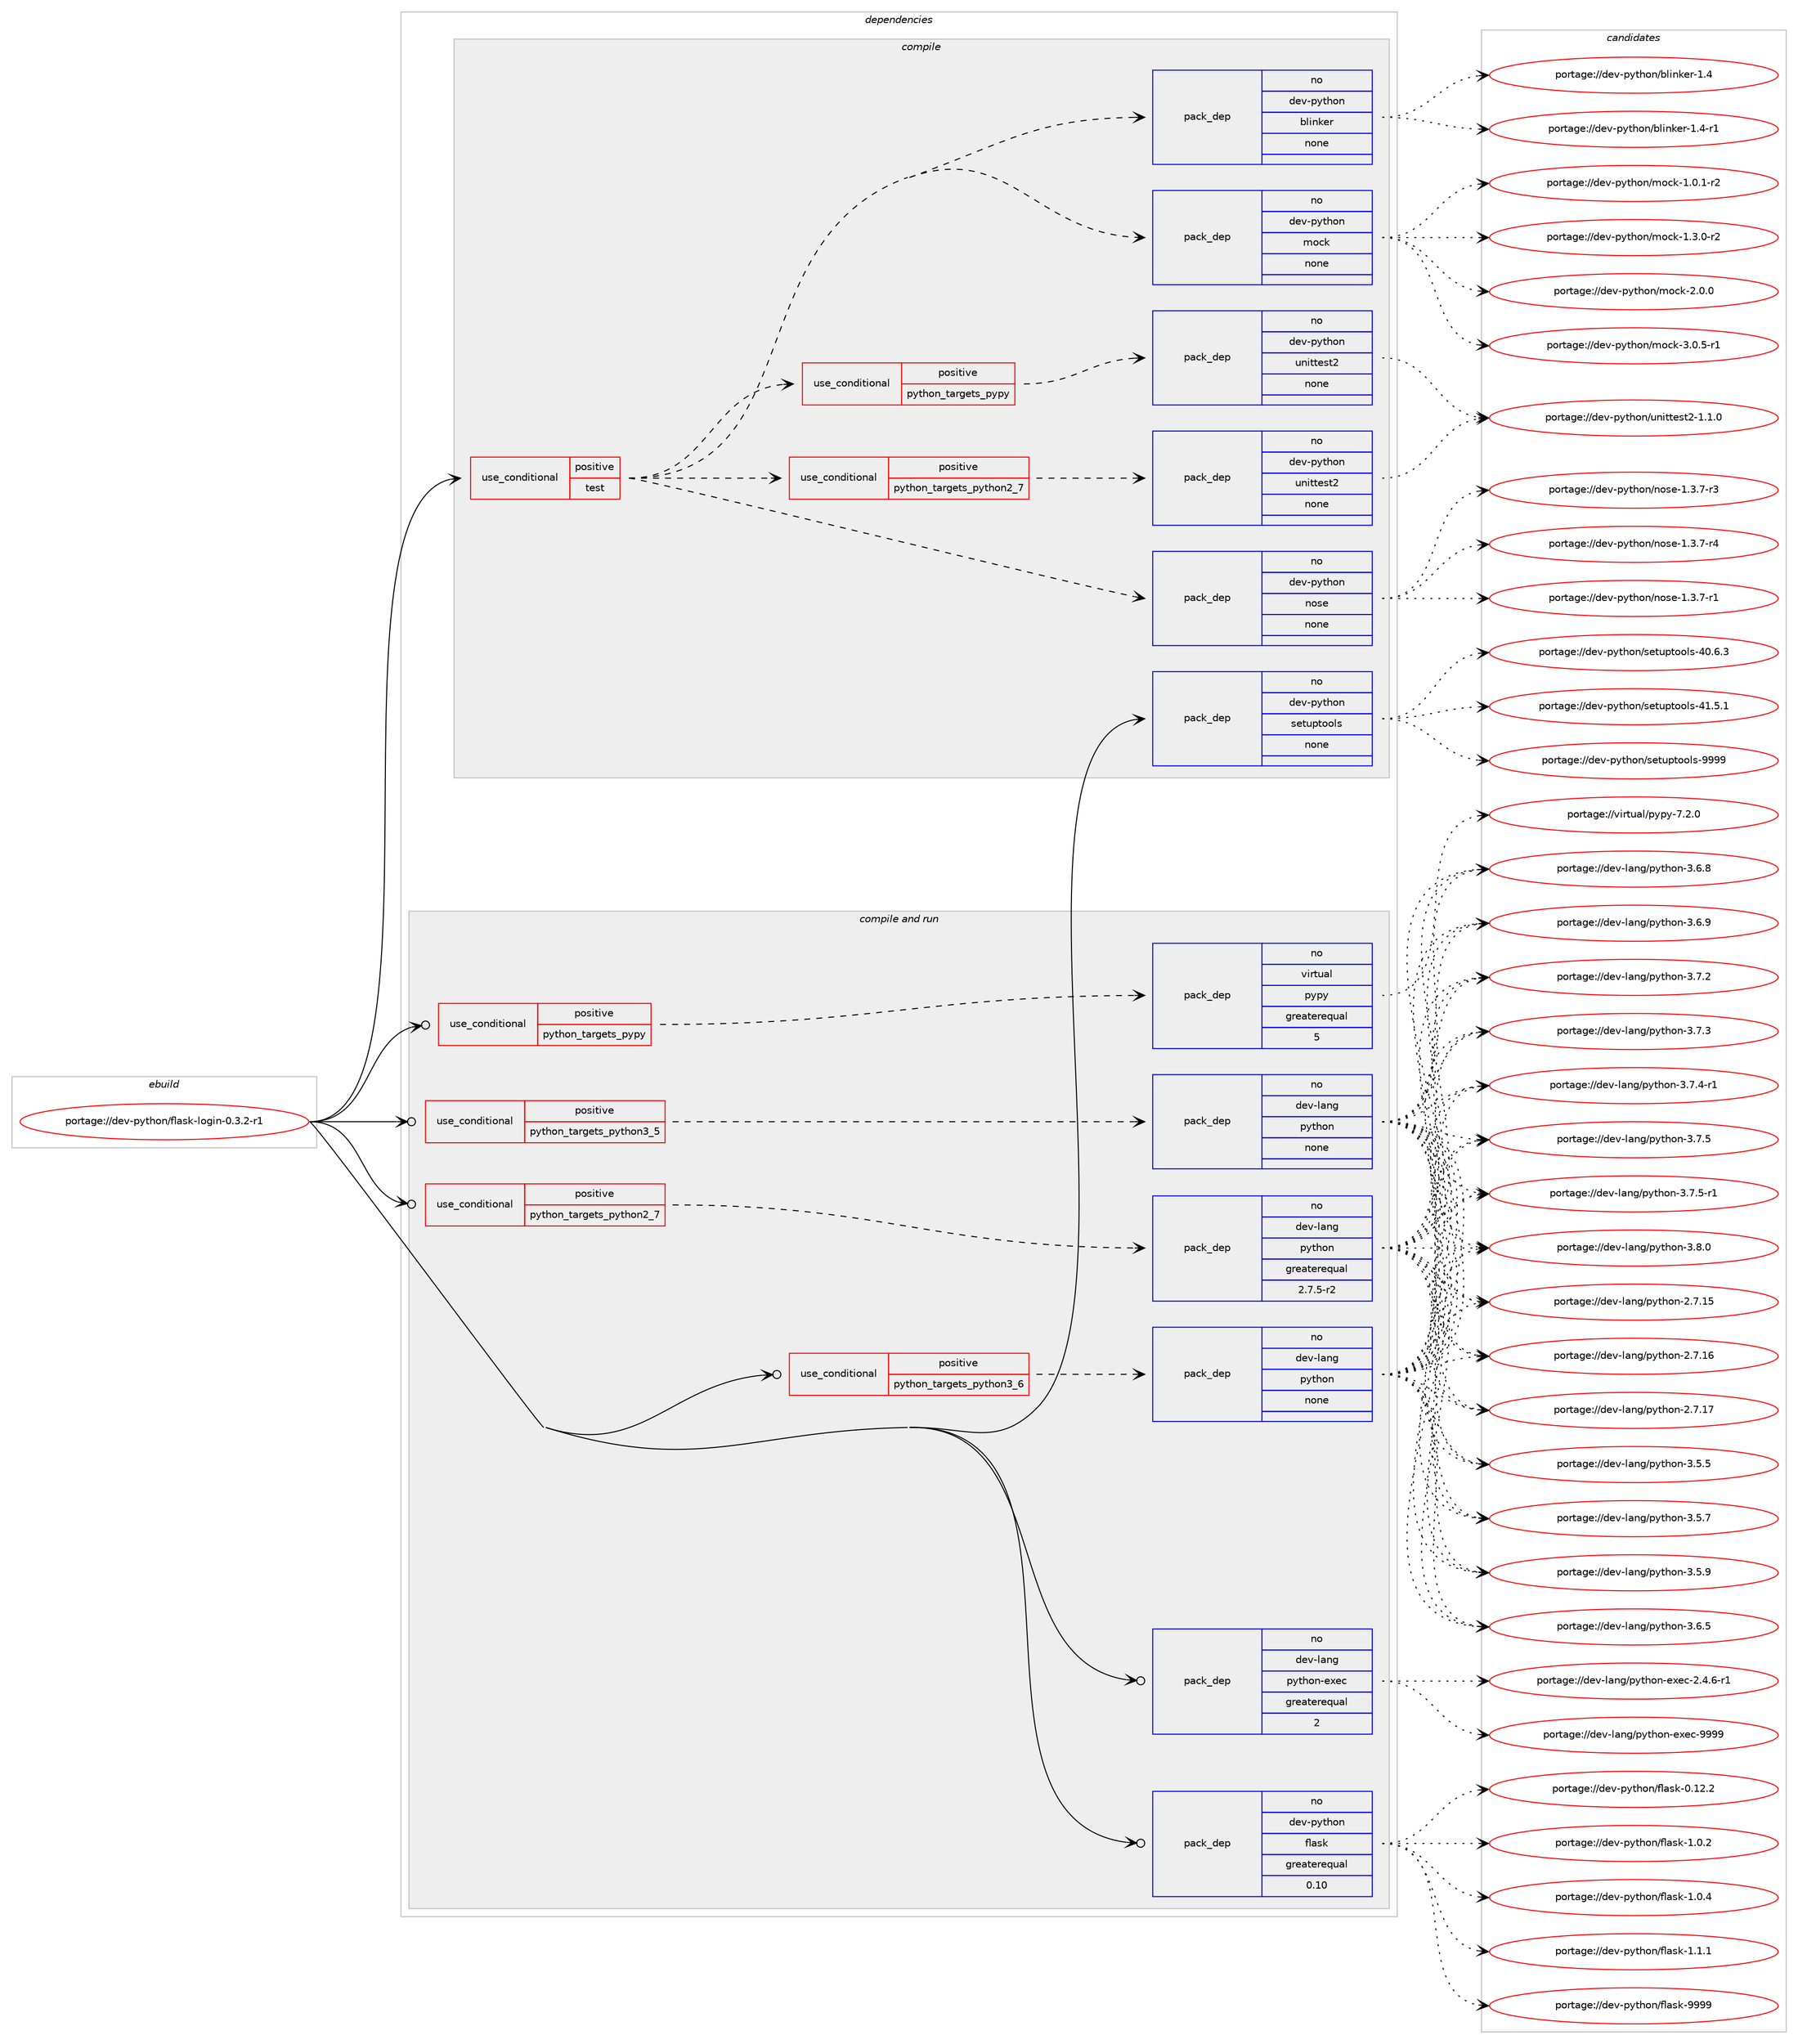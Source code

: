 digraph prolog {

# *************
# Graph options
# *************

newrank=true;
concentrate=true;
compound=true;
graph [rankdir=LR,fontname=Helvetica,fontsize=10,ranksep=1.5];#, ranksep=2.5, nodesep=0.2];
edge  [arrowhead=vee];
node  [fontname=Helvetica,fontsize=10];

# **********
# The ebuild
# **********

subgraph cluster_leftcol {
color=gray;
rank=same;
label=<<i>ebuild</i>>;
id [label="portage://dev-python/flask-login-0.3.2-r1", color=red, width=4, href="../dev-python/flask-login-0.3.2-r1.svg"];
}

# ****************
# The dependencies
# ****************

subgraph cluster_midcol {
color=gray;
label=<<i>dependencies</i>>;
subgraph cluster_compile {
fillcolor="#eeeeee";
style=filled;
label=<<i>compile</i>>;
subgraph cond28729 {
dependency139795 [label=<<TABLE BORDER="0" CELLBORDER="1" CELLSPACING="0" CELLPADDING="4"><TR><TD ROWSPAN="3" CELLPADDING="10">use_conditional</TD></TR><TR><TD>positive</TD></TR><TR><TD>test</TD></TR></TABLE>>, shape=none, color=red];
subgraph pack107750 {
dependency139796 [label=<<TABLE BORDER="0" CELLBORDER="1" CELLSPACING="0" CELLPADDING="4" WIDTH="220"><TR><TD ROWSPAN="6" CELLPADDING="30">pack_dep</TD></TR><TR><TD WIDTH="110">no</TD></TR><TR><TD>dev-python</TD></TR><TR><TD>nose</TD></TR><TR><TD>none</TD></TR><TR><TD></TD></TR></TABLE>>, shape=none, color=blue];
}
dependency139795:e -> dependency139796:w [weight=20,style="dashed",arrowhead="vee"];
subgraph pack107751 {
dependency139797 [label=<<TABLE BORDER="0" CELLBORDER="1" CELLSPACING="0" CELLPADDING="4" WIDTH="220"><TR><TD ROWSPAN="6" CELLPADDING="30">pack_dep</TD></TR><TR><TD WIDTH="110">no</TD></TR><TR><TD>dev-python</TD></TR><TR><TD>mock</TD></TR><TR><TD>none</TD></TR><TR><TD></TD></TR></TABLE>>, shape=none, color=blue];
}
dependency139795:e -> dependency139797:w [weight=20,style="dashed",arrowhead="vee"];
subgraph pack107752 {
dependency139798 [label=<<TABLE BORDER="0" CELLBORDER="1" CELLSPACING="0" CELLPADDING="4" WIDTH="220"><TR><TD ROWSPAN="6" CELLPADDING="30">pack_dep</TD></TR><TR><TD WIDTH="110">no</TD></TR><TR><TD>dev-python</TD></TR><TR><TD>blinker</TD></TR><TR><TD>none</TD></TR><TR><TD></TD></TR></TABLE>>, shape=none, color=blue];
}
dependency139795:e -> dependency139798:w [weight=20,style="dashed",arrowhead="vee"];
subgraph cond28730 {
dependency139799 [label=<<TABLE BORDER="0" CELLBORDER="1" CELLSPACING="0" CELLPADDING="4"><TR><TD ROWSPAN="3" CELLPADDING="10">use_conditional</TD></TR><TR><TD>positive</TD></TR><TR><TD>python_targets_pypy</TD></TR></TABLE>>, shape=none, color=red];
subgraph pack107753 {
dependency139800 [label=<<TABLE BORDER="0" CELLBORDER="1" CELLSPACING="0" CELLPADDING="4" WIDTH="220"><TR><TD ROWSPAN="6" CELLPADDING="30">pack_dep</TD></TR><TR><TD WIDTH="110">no</TD></TR><TR><TD>dev-python</TD></TR><TR><TD>unittest2</TD></TR><TR><TD>none</TD></TR><TR><TD></TD></TR></TABLE>>, shape=none, color=blue];
}
dependency139799:e -> dependency139800:w [weight=20,style="dashed",arrowhead="vee"];
}
dependency139795:e -> dependency139799:w [weight=20,style="dashed",arrowhead="vee"];
subgraph cond28731 {
dependency139801 [label=<<TABLE BORDER="0" CELLBORDER="1" CELLSPACING="0" CELLPADDING="4"><TR><TD ROWSPAN="3" CELLPADDING="10">use_conditional</TD></TR><TR><TD>positive</TD></TR><TR><TD>python_targets_python2_7</TD></TR></TABLE>>, shape=none, color=red];
subgraph pack107754 {
dependency139802 [label=<<TABLE BORDER="0" CELLBORDER="1" CELLSPACING="0" CELLPADDING="4" WIDTH="220"><TR><TD ROWSPAN="6" CELLPADDING="30">pack_dep</TD></TR><TR><TD WIDTH="110">no</TD></TR><TR><TD>dev-python</TD></TR><TR><TD>unittest2</TD></TR><TR><TD>none</TD></TR><TR><TD></TD></TR></TABLE>>, shape=none, color=blue];
}
dependency139801:e -> dependency139802:w [weight=20,style="dashed",arrowhead="vee"];
}
dependency139795:e -> dependency139801:w [weight=20,style="dashed",arrowhead="vee"];
}
id:e -> dependency139795:w [weight=20,style="solid",arrowhead="vee"];
subgraph pack107755 {
dependency139803 [label=<<TABLE BORDER="0" CELLBORDER="1" CELLSPACING="0" CELLPADDING="4" WIDTH="220"><TR><TD ROWSPAN="6" CELLPADDING="30">pack_dep</TD></TR><TR><TD WIDTH="110">no</TD></TR><TR><TD>dev-python</TD></TR><TR><TD>setuptools</TD></TR><TR><TD>none</TD></TR><TR><TD></TD></TR></TABLE>>, shape=none, color=blue];
}
id:e -> dependency139803:w [weight=20,style="solid",arrowhead="vee"];
}
subgraph cluster_compileandrun {
fillcolor="#eeeeee";
style=filled;
label=<<i>compile and run</i>>;
subgraph cond28732 {
dependency139804 [label=<<TABLE BORDER="0" CELLBORDER="1" CELLSPACING="0" CELLPADDING="4"><TR><TD ROWSPAN="3" CELLPADDING="10">use_conditional</TD></TR><TR><TD>positive</TD></TR><TR><TD>python_targets_pypy</TD></TR></TABLE>>, shape=none, color=red];
subgraph pack107756 {
dependency139805 [label=<<TABLE BORDER="0" CELLBORDER="1" CELLSPACING="0" CELLPADDING="4" WIDTH="220"><TR><TD ROWSPAN="6" CELLPADDING="30">pack_dep</TD></TR><TR><TD WIDTH="110">no</TD></TR><TR><TD>virtual</TD></TR><TR><TD>pypy</TD></TR><TR><TD>greaterequal</TD></TR><TR><TD>5</TD></TR></TABLE>>, shape=none, color=blue];
}
dependency139804:e -> dependency139805:w [weight=20,style="dashed",arrowhead="vee"];
}
id:e -> dependency139804:w [weight=20,style="solid",arrowhead="odotvee"];
subgraph cond28733 {
dependency139806 [label=<<TABLE BORDER="0" CELLBORDER="1" CELLSPACING="0" CELLPADDING="4"><TR><TD ROWSPAN="3" CELLPADDING="10">use_conditional</TD></TR><TR><TD>positive</TD></TR><TR><TD>python_targets_python2_7</TD></TR></TABLE>>, shape=none, color=red];
subgraph pack107757 {
dependency139807 [label=<<TABLE BORDER="0" CELLBORDER="1" CELLSPACING="0" CELLPADDING="4" WIDTH="220"><TR><TD ROWSPAN="6" CELLPADDING="30">pack_dep</TD></TR><TR><TD WIDTH="110">no</TD></TR><TR><TD>dev-lang</TD></TR><TR><TD>python</TD></TR><TR><TD>greaterequal</TD></TR><TR><TD>2.7.5-r2</TD></TR></TABLE>>, shape=none, color=blue];
}
dependency139806:e -> dependency139807:w [weight=20,style="dashed",arrowhead="vee"];
}
id:e -> dependency139806:w [weight=20,style="solid",arrowhead="odotvee"];
subgraph cond28734 {
dependency139808 [label=<<TABLE BORDER="0" CELLBORDER="1" CELLSPACING="0" CELLPADDING="4"><TR><TD ROWSPAN="3" CELLPADDING="10">use_conditional</TD></TR><TR><TD>positive</TD></TR><TR><TD>python_targets_python3_5</TD></TR></TABLE>>, shape=none, color=red];
subgraph pack107758 {
dependency139809 [label=<<TABLE BORDER="0" CELLBORDER="1" CELLSPACING="0" CELLPADDING="4" WIDTH="220"><TR><TD ROWSPAN="6" CELLPADDING="30">pack_dep</TD></TR><TR><TD WIDTH="110">no</TD></TR><TR><TD>dev-lang</TD></TR><TR><TD>python</TD></TR><TR><TD>none</TD></TR><TR><TD></TD></TR></TABLE>>, shape=none, color=blue];
}
dependency139808:e -> dependency139809:w [weight=20,style="dashed",arrowhead="vee"];
}
id:e -> dependency139808:w [weight=20,style="solid",arrowhead="odotvee"];
subgraph cond28735 {
dependency139810 [label=<<TABLE BORDER="0" CELLBORDER="1" CELLSPACING="0" CELLPADDING="4"><TR><TD ROWSPAN="3" CELLPADDING="10">use_conditional</TD></TR><TR><TD>positive</TD></TR><TR><TD>python_targets_python3_6</TD></TR></TABLE>>, shape=none, color=red];
subgraph pack107759 {
dependency139811 [label=<<TABLE BORDER="0" CELLBORDER="1" CELLSPACING="0" CELLPADDING="4" WIDTH="220"><TR><TD ROWSPAN="6" CELLPADDING="30">pack_dep</TD></TR><TR><TD WIDTH="110">no</TD></TR><TR><TD>dev-lang</TD></TR><TR><TD>python</TD></TR><TR><TD>none</TD></TR><TR><TD></TD></TR></TABLE>>, shape=none, color=blue];
}
dependency139810:e -> dependency139811:w [weight=20,style="dashed",arrowhead="vee"];
}
id:e -> dependency139810:w [weight=20,style="solid",arrowhead="odotvee"];
subgraph pack107760 {
dependency139812 [label=<<TABLE BORDER="0" CELLBORDER="1" CELLSPACING="0" CELLPADDING="4" WIDTH="220"><TR><TD ROWSPAN="6" CELLPADDING="30">pack_dep</TD></TR><TR><TD WIDTH="110">no</TD></TR><TR><TD>dev-lang</TD></TR><TR><TD>python-exec</TD></TR><TR><TD>greaterequal</TD></TR><TR><TD>2</TD></TR></TABLE>>, shape=none, color=blue];
}
id:e -> dependency139812:w [weight=20,style="solid",arrowhead="odotvee"];
subgraph pack107761 {
dependency139813 [label=<<TABLE BORDER="0" CELLBORDER="1" CELLSPACING="0" CELLPADDING="4" WIDTH="220"><TR><TD ROWSPAN="6" CELLPADDING="30">pack_dep</TD></TR><TR><TD WIDTH="110">no</TD></TR><TR><TD>dev-python</TD></TR><TR><TD>flask</TD></TR><TR><TD>greaterequal</TD></TR><TR><TD>0.10</TD></TR></TABLE>>, shape=none, color=blue];
}
id:e -> dependency139813:w [weight=20,style="solid",arrowhead="odotvee"];
}
subgraph cluster_run {
fillcolor="#eeeeee";
style=filled;
label=<<i>run</i>>;
}
}

# **************
# The candidates
# **************

subgraph cluster_choices {
rank=same;
color=gray;
label=<<i>candidates</i>>;

subgraph choice107750 {
color=black;
nodesep=1;
choiceportage10010111845112121116104111110471101111151014549465146554511449 [label="portage://dev-python/nose-1.3.7-r1", color=red, width=4,href="../dev-python/nose-1.3.7-r1.svg"];
choiceportage10010111845112121116104111110471101111151014549465146554511451 [label="portage://dev-python/nose-1.3.7-r3", color=red, width=4,href="../dev-python/nose-1.3.7-r3.svg"];
choiceportage10010111845112121116104111110471101111151014549465146554511452 [label="portage://dev-python/nose-1.3.7-r4", color=red, width=4,href="../dev-python/nose-1.3.7-r4.svg"];
dependency139796:e -> choiceportage10010111845112121116104111110471101111151014549465146554511449:w [style=dotted,weight="100"];
dependency139796:e -> choiceportage10010111845112121116104111110471101111151014549465146554511451:w [style=dotted,weight="100"];
dependency139796:e -> choiceportage10010111845112121116104111110471101111151014549465146554511452:w [style=dotted,weight="100"];
}
subgraph choice107751 {
color=black;
nodesep=1;
choiceportage1001011184511212111610411111047109111991074549464846494511450 [label="portage://dev-python/mock-1.0.1-r2", color=red, width=4,href="../dev-python/mock-1.0.1-r2.svg"];
choiceportage1001011184511212111610411111047109111991074549465146484511450 [label="portage://dev-python/mock-1.3.0-r2", color=red, width=4,href="../dev-python/mock-1.3.0-r2.svg"];
choiceportage100101118451121211161041111104710911199107455046484648 [label="portage://dev-python/mock-2.0.0", color=red, width=4,href="../dev-python/mock-2.0.0.svg"];
choiceportage1001011184511212111610411111047109111991074551464846534511449 [label="portage://dev-python/mock-3.0.5-r1", color=red, width=4,href="../dev-python/mock-3.0.5-r1.svg"];
dependency139797:e -> choiceportage1001011184511212111610411111047109111991074549464846494511450:w [style=dotted,weight="100"];
dependency139797:e -> choiceportage1001011184511212111610411111047109111991074549465146484511450:w [style=dotted,weight="100"];
dependency139797:e -> choiceportage100101118451121211161041111104710911199107455046484648:w [style=dotted,weight="100"];
dependency139797:e -> choiceportage1001011184511212111610411111047109111991074551464846534511449:w [style=dotted,weight="100"];
}
subgraph choice107752 {
color=black;
nodesep=1;
choiceportage10010111845112121116104111110479810810511010710111445494652 [label="portage://dev-python/blinker-1.4", color=red, width=4,href="../dev-python/blinker-1.4.svg"];
choiceportage100101118451121211161041111104798108105110107101114454946524511449 [label="portage://dev-python/blinker-1.4-r1", color=red, width=4,href="../dev-python/blinker-1.4-r1.svg"];
dependency139798:e -> choiceportage10010111845112121116104111110479810810511010710111445494652:w [style=dotted,weight="100"];
dependency139798:e -> choiceportage100101118451121211161041111104798108105110107101114454946524511449:w [style=dotted,weight="100"];
}
subgraph choice107753 {
color=black;
nodesep=1;
choiceportage100101118451121211161041111104711711010511611610111511650454946494648 [label="portage://dev-python/unittest2-1.1.0", color=red, width=4,href="../dev-python/unittest2-1.1.0.svg"];
dependency139800:e -> choiceportage100101118451121211161041111104711711010511611610111511650454946494648:w [style=dotted,weight="100"];
}
subgraph choice107754 {
color=black;
nodesep=1;
choiceportage100101118451121211161041111104711711010511611610111511650454946494648 [label="portage://dev-python/unittest2-1.1.0", color=red, width=4,href="../dev-python/unittest2-1.1.0.svg"];
dependency139802:e -> choiceportage100101118451121211161041111104711711010511611610111511650454946494648:w [style=dotted,weight="100"];
}
subgraph choice107755 {
color=black;
nodesep=1;
choiceportage100101118451121211161041111104711510111611711211611111110811545524846544651 [label="portage://dev-python/setuptools-40.6.3", color=red, width=4,href="../dev-python/setuptools-40.6.3.svg"];
choiceportage100101118451121211161041111104711510111611711211611111110811545524946534649 [label="portage://dev-python/setuptools-41.5.1", color=red, width=4,href="../dev-python/setuptools-41.5.1.svg"];
choiceportage10010111845112121116104111110471151011161171121161111111081154557575757 [label="portage://dev-python/setuptools-9999", color=red, width=4,href="../dev-python/setuptools-9999.svg"];
dependency139803:e -> choiceportage100101118451121211161041111104711510111611711211611111110811545524846544651:w [style=dotted,weight="100"];
dependency139803:e -> choiceportage100101118451121211161041111104711510111611711211611111110811545524946534649:w [style=dotted,weight="100"];
dependency139803:e -> choiceportage10010111845112121116104111110471151011161171121161111111081154557575757:w [style=dotted,weight="100"];
}
subgraph choice107756 {
color=black;
nodesep=1;
choiceportage1181051141161179710847112121112121455546504648 [label="portage://virtual/pypy-7.2.0", color=red, width=4,href="../virtual/pypy-7.2.0.svg"];
dependency139805:e -> choiceportage1181051141161179710847112121112121455546504648:w [style=dotted,weight="100"];
}
subgraph choice107757 {
color=black;
nodesep=1;
choiceportage10010111845108971101034711212111610411111045504655464953 [label="portage://dev-lang/python-2.7.15", color=red, width=4,href="../dev-lang/python-2.7.15.svg"];
choiceportage10010111845108971101034711212111610411111045504655464954 [label="portage://dev-lang/python-2.7.16", color=red, width=4,href="../dev-lang/python-2.7.16.svg"];
choiceportage10010111845108971101034711212111610411111045504655464955 [label="portage://dev-lang/python-2.7.17", color=red, width=4,href="../dev-lang/python-2.7.17.svg"];
choiceportage100101118451089711010347112121116104111110455146534653 [label="portage://dev-lang/python-3.5.5", color=red, width=4,href="../dev-lang/python-3.5.5.svg"];
choiceportage100101118451089711010347112121116104111110455146534655 [label="portage://dev-lang/python-3.5.7", color=red, width=4,href="../dev-lang/python-3.5.7.svg"];
choiceportage100101118451089711010347112121116104111110455146534657 [label="portage://dev-lang/python-3.5.9", color=red, width=4,href="../dev-lang/python-3.5.9.svg"];
choiceportage100101118451089711010347112121116104111110455146544653 [label="portage://dev-lang/python-3.6.5", color=red, width=4,href="../dev-lang/python-3.6.5.svg"];
choiceportage100101118451089711010347112121116104111110455146544656 [label="portage://dev-lang/python-3.6.8", color=red, width=4,href="../dev-lang/python-3.6.8.svg"];
choiceportage100101118451089711010347112121116104111110455146544657 [label="portage://dev-lang/python-3.6.9", color=red, width=4,href="../dev-lang/python-3.6.9.svg"];
choiceportage100101118451089711010347112121116104111110455146554650 [label="portage://dev-lang/python-3.7.2", color=red, width=4,href="../dev-lang/python-3.7.2.svg"];
choiceportage100101118451089711010347112121116104111110455146554651 [label="portage://dev-lang/python-3.7.3", color=red, width=4,href="../dev-lang/python-3.7.3.svg"];
choiceportage1001011184510897110103471121211161041111104551465546524511449 [label="portage://dev-lang/python-3.7.4-r1", color=red, width=4,href="../dev-lang/python-3.7.4-r1.svg"];
choiceportage100101118451089711010347112121116104111110455146554653 [label="portage://dev-lang/python-3.7.5", color=red, width=4,href="../dev-lang/python-3.7.5.svg"];
choiceportage1001011184510897110103471121211161041111104551465546534511449 [label="portage://dev-lang/python-3.7.5-r1", color=red, width=4,href="../dev-lang/python-3.7.5-r1.svg"];
choiceportage100101118451089711010347112121116104111110455146564648 [label="portage://dev-lang/python-3.8.0", color=red, width=4,href="../dev-lang/python-3.8.0.svg"];
dependency139807:e -> choiceportage10010111845108971101034711212111610411111045504655464953:w [style=dotted,weight="100"];
dependency139807:e -> choiceportage10010111845108971101034711212111610411111045504655464954:w [style=dotted,weight="100"];
dependency139807:e -> choiceportage10010111845108971101034711212111610411111045504655464955:w [style=dotted,weight="100"];
dependency139807:e -> choiceportage100101118451089711010347112121116104111110455146534653:w [style=dotted,weight="100"];
dependency139807:e -> choiceportage100101118451089711010347112121116104111110455146534655:w [style=dotted,weight="100"];
dependency139807:e -> choiceportage100101118451089711010347112121116104111110455146534657:w [style=dotted,weight="100"];
dependency139807:e -> choiceportage100101118451089711010347112121116104111110455146544653:w [style=dotted,weight="100"];
dependency139807:e -> choiceportage100101118451089711010347112121116104111110455146544656:w [style=dotted,weight="100"];
dependency139807:e -> choiceportage100101118451089711010347112121116104111110455146544657:w [style=dotted,weight="100"];
dependency139807:e -> choiceportage100101118451089711010347112121116104111110455146554650:w [style=dotted,weight="100"];
dependency139807:e -> choiceportage100101118451089711010347112121116104111110455146554651:w [style=dotted,weight="100"];
dependency139807:e -> choiceportage1001011184510897110103471121211161041111104551465546524511449:w [style=dotted,weight="100"];
dependency139807:e -> choiceportage100101118451089711010347112121116104111110455146554653:w [style=dotted,weight="100"];
dependency139807:e -> choiceportage1001011184510897110103471121211161041111104551465546534511449:w [style=dotted,weight="100"];
dependency139807:e -> choiceportage100101118451089711010347112121116104111110455146564648:w [style=dotted,weight="100"];
}
subgraph choice107758 {
color=black;
nodesep=1;
choiceportage10010111845108971101034711212111610411111045504655464953 [label="portage://dev-lang/python-2.7.15", color=red, width=4,href="../dev-lang/python-2.7.15.svg"];
choiceportage10010111845108971101034711212111610411111045504655464954 [label="portage://dev-lang/python-2.7.16", color=red, width=4,href="../dev-lang/python-2.7.16.svg"];
choiceportage10010111845108971101034711212111610411111045504655464955 [label="portage://dev-lang/python-2.7.17", color=red, width=4,href="../dev-lang/python-2.7.17.svg"];
choiceportage100101118451089711010347112121116104111110455146534653 [label="portage://dev-lang/python-3.5.5", color=red, width=4,href="../dev-lang/python-3.5.5.svg"];
choiceportage100101118451089711010347112121116104111110455146534655 [label="portage://dev-lang/python-3.5.7", color=red, width=4,href="../dev-lang/python-3.5.7.svg"];
choiceportage100101118451089711010347112121116104111110455146534657 [label="portage://dev-lang/python-3.5.9", color=red, width=4,href="../dev-lang/python-3.5.9.svg"];
choiceportage100101118451089711010347112121116104111110455146544653 [label="portage://dev-lang/python-3.6.5", color=red, width=4,href="../dev-lang/python-3.6.5.svg"];
choiceportage100101118451089711010347112121116104111110455146544656 [label="portage://dev-lang/python-3.6.8", color=red, width=4,href="../dev-lang/python-3.6.8.svg"];
choiceportage100101118451089711010347112121116104111110455146544657 [label="portage://dev-lang/python-3.6.9", color=red, width=4,href="../dev-lang/python-3.6.9.svg"];
choiceportage100101118451089711010347112121116104111110455146554650 [label="portage://dev-lang/python-3.7.2", color=red, width=4,href="../dev-lang/python-3.7.2.svg"];
choiceportage100101118451089711010347112121116104111110455146554651 [label="portage://dev-lang/python-3.7.3", color=red, width=4,href="../dev-lang/python-3.7.3.svg"];
choiceportage1001011184510897110103471121211161041111104551465546524511449 [label="portage://dev-lang/python-3.7.4-r1", color=red, width=4,href="../dev-lang/python-3.7.4-r1.svg"];
choiceportage100101118451089711010347112121116104111110455146554653 [label="portage://dev-lang/python-3.7.5", color=red, width=4,href="../dev-lang/python-3.7.5.svg"];
choiceportage1001011184510897110103471121211161041111104551465546534511449 [label="portage://dev-lang/python-3.7.5-r1", color=red, width=4,href="../dev-lang/python-3.7.5-r1.svg"];
choiceportage100101118451089711010347112121116104111110455146564648 [label="portage://dev-lang/python-3.8.0", color=red, width=4,href="../dev-lang/python-3.8.0.svg"];
dependency139809:e -> choiceportage10010111845108971101034711212111610411111045504655464953:w [style=dotted,weight="100"];
dependency139809:e -> choiceportage10010111845108971101034711212111610411111045504655464954:w [style=dotted,weight="100"];
dependency139809:e -> choiceportage10010111845108971101034711212111610411111045504655464955:w [style=dotted,weight="100"];
dependency139809:e -> choiceportage100101118451089711010347112121116104111110455146534653:w [style=dotted,weight="100"];
dependency139809:e -> choiceportage100101118451089711010347112121116104111110455146534655:w [style=dotted,weight="100"];
dependency139809:e -> choiceportage100101118451089711010347112121116104111110455146534657:w [style=dotted,weight="100"];
dependency139809:e -> choiceportage100101118451089711010347112121116104111110455146544653:w [style=dotted,weight="100"];
dependency139809:e -> choiceportage100101118451089711010347112121116104111110455146544656:w [style=dotted,weight="100"];
dependency139809:e -> choiceportage100101118451089711010347112121116104111110455146544657:w [style=dotted,weight="100"];
dependency139809:e -> choiceportage100101118451089711010347112121116104111110455146554650:w [style=dotted,weight="100"];
dependency139809:e -> choiceportage100101118451089711010347112121116104111110455146554651:w [style=dotted,weight="100"];
dependency139809:e -> choiceportage1001011184510897110103471121211161041111104551465546524511449:w [style=dotted,weight="100"];
dependency139809:e -> choiceportage100101118451089711010347112121116104111110455146554653:w [style=dotted,weight="100"];
dependency139809:e -> choiceportage1001011184510897110103471121211161041111104551465546534511449:w [style=dotted,weight="100"];
dependency139809:e -> choiceportage100101118451089711010347112121116104111110455146564648:w [style=dotted,weight="100"];
}
subgraph choice107759 {
color=black;
nodesep=1;
choiceportage10010111845108971101034711212111610411111045504655464953 [label="portage://dev-lang/python-2.7.15", color=red, width=4,href="../dev-lang/python-2.7.15.svg"];
choiceportage10010111845108971101034711212111610411111045504655464954 [label="portage://dev-lang/python-2.7.16", color=red, width=4,href="../dev-lang/python-2.7.16.svg"];
choiceportage10010111845108971101034711212111610411111045504655464955 [label="portage://dev-lang/python-2.7.17", color=red, width=4,href="../dev-lang/python-2.7.17.svg"];
choiceportage100101118451089711010347112121116104111110455146534653 [label="portage://dev-lang/python-3.5.5", color=red, width=4,href="../dev-lang/python-3.5.5.svg"];
choiceportage100101118451089711010347112121116104111110455146534655 [label="portage://dev-lang/python-3.5.7", color=red, width=4,href="../dev-lang/python-3.5.7.svg"];
choiceportage100101118451089711010347112121116104111110455146534657 [label="portage://dev-lang/python-3.5.9", color=red, width=4,href="../dev-lang/python-3.5.9.svg"];
choiceportage100101118451089711010347112121116104111110455146544653 [label="portage://dev-lang/python-3.6.5", color=red, width=4,href="../dev-lang/python-3.6.5.svg"];
choiceportage100101118451089711010347112121116104111110455146544656 [label="portage://dev-lang/python-3.6.8", color=red, width=4,href="../dev-lang/python-3.6.8.svg"];
choiceportage100101118451089711010347112121116104111110455146544657 [label="portage://dev-lang/python-3.6.9", color=red, width=4,href="../dev-lang/python-3.6.9.svg"];
choiceportage100101118451089711010347112121116104111110455146554650 [label="portage://dev-lang/python-3.7.2", color=red, width=4,href="../dev-lang/python-3.7.2.svg"];
choiceportage100101118451089711010347112121116104111110455146554651 [label="portage://dev-lang/python-3.7.3", color=red, width=4,href="../dev-lang/python-3.7.3.svg"];
choiceportage1001011184510897110103471121211161041111104551465546524511449 [label="portage://dev-lang/python-3.7.4-r1", color=red, width=4,href="../dev-lang/python-3.7.4-r1.svg"];
choiceportage100101118451089711010347112121116104111110455146554653 [label="portage://dev-lang/python-3.7.5", color=red, width=4,href="../dev-lang/python-3.7.5.svg"];
choiceportage1001011184510897110103471121211161041111104551465546534511449 [label="portage://dev-lang/python-3.7.5-r1", color=red, width=4,href="../dev-lang/python-3.7.5-r1.svg"];
choiceportage100101118451089711010347112121116104111110455146564648 [label="portage://dev-lang/python-3.8.0", color=red, width=4,href="../dev-lang/python-3.8.0.svg"];
dependency139811:e -> choiceportage10010111845108971101034711212111610411111045504655464953:w [style=dotted,weight="100"];
dependency139811:e -> choiceportage10010111845108971101034711212111610411111045504655464954:w [style=dotted,weight="100"];
dependency139811:e -> choiceportage10010111845108971101034711212111610411111045504655464955:w [style=dotted,weight="100"];
dependency139811:e -> choiceportage100101118451089711010347112121116104111110455146534653:w [style=dotted,weight="100"];
dependency139811:e -> choiceportage100101118451089711010347112121116104111110455146534655:w [style=dotted,weight="100"];
dependency139811:e -> choiceportage100101118451089711010347112121116104111110455146534657:w [style=dotted,weight="100"];
dependency139811:e -> choiceportage100101118451089711010347112121116104111110455146544653:w [style=dotted,weight="100"];
dependency139811:e -> choiceportage100101118451089711010347112121116104111110455146544656:w [style=dotted,weight="100"];
dependency139811:e -> choiceportage100101118451089711010347112121116104111110455146544657:w [style=dotted,weight="100"];
dependency139811:e -> choiceportage100101118451089711010347112121116104111110455146554650:w [style=dotted,weight="100"];
dependency139811:e -> choiceportage100101118451089711010347112121116104111110455146554651:w [style=dotted,weight="100"];
dependency139811:e -> choiceportage1001011184510897110103471121211161041111104551465546524511449:w [style=dotted,weight="100"];
dependency139811:e -> choiceportage100101118451089711010347112121116104111110455146554653:w [style=dotted,weight="100"];
dependency139811:e -> choiceportage1001011184510897110103471121211161041111104551465546534511449:w [style=dotted,weight="100"];
dependency139811:e -> choiceportage100101118451089711010347112121116104111110455146564648:w [style=dotted,weight="100"];
}
subgraph choice107760 {
color=black;
nodesep=1;
choiceportage10010111845108971101034711212111610411111045101120101994550465246544511449 [label="portage://dev-lang/python-exec-2.4.6-r1", color=red, width=4,href="../dev-lang/python-exec-2.4.6-r1.svg"];
choiceportage10010111845108971101034711212111610411111045101120101994557575757 [label="portage://dev-lang/python-exec-9999", color=red, width=4,href="../dev-lang/python-exec-9999.svg"];
dependency139812:e -> choiceportage10010111845108971101034711212111610411111045101120101994550465246544511449:w [style=dotted,weight="100"];
dependency139812:e -> choiceportage10010111845108971101034711212111610411111045101120101994557575757:w [style=dotted,weight="100"];
}
subgraph choice107761 {
color=black;
nodesep=1;
choiceportage10010111845112121116104111110471021089711510745484649504650 [label="portage://dev-python/flask-0.12.2", color=red, width=4,href="../dev-python/flask-0.12.2.svg"];
choiceportage100101118451121211161041111104710210897115107454946484650 [label="portage://dev-python/flask-1.0.2", color=red, width=4,href="../dev-python/flask-1.0.2.svg"];
choiceportage100101118451121211161041111104710210897115107454946484652 [label="portage://dev-python/flask-1.0.4", color=red, width=4,href="../dev-python/flask-1.0.4.svg"];
choiceportage100101118451121211161041111104710210897115107454946494649 [label="portage://dev-python/flask-1.1.1", color=red, width=4,href="../dev-python/flask-1.1.1.svg"];
choiceportage1001011184511212111610411111047102108971151074557575757 [label="portage://dev-python/flask-9999", color=red, width=4,href="../dev-python/flask-9999.svg"];
dependency139813:e -> choiceportage10010111845112121116104111110471021089711510745484649504650:w [style=dotted,weight="100"];
dependency139813:e -> choiceportage100101118451121211161041111104710210897115107454946484650:w [style=dotted,weight="100"];
dependency139813:e -> choiceportage100101118451121211161041111104710210897115107454946484652:w [style=dotted,weight="100"];
dependency139813:e -> choiceportage100101118451121211161041111104710210897115107454946494649:w [style=dotted,weight="100"];
dependency139813:e -> choiceportage1001011184511212111610411111047102108971151074557575757:w [style=dotted,weight="100"];
}
}

}
